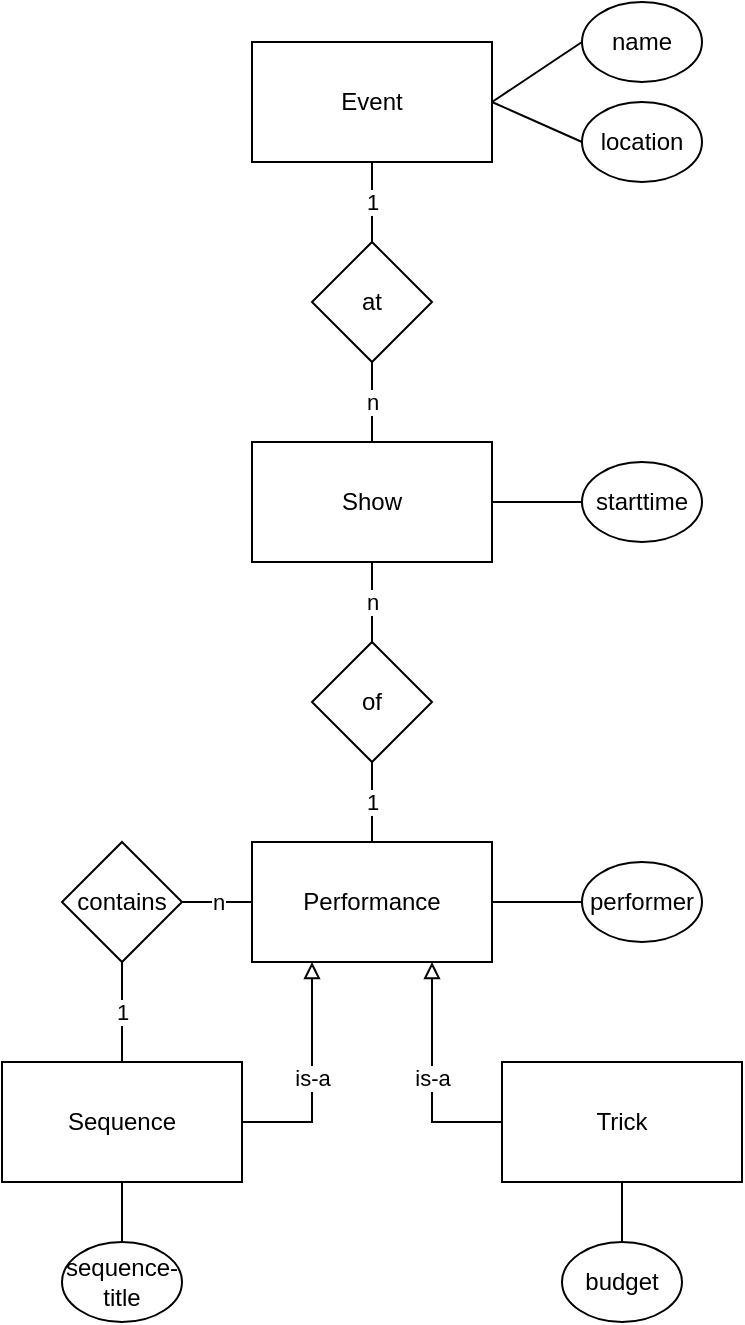 <mxfile version="18.0.2" type="device"><diagram id="R2lEEEUBdFMjLlhIrx00" name="Page-1"><mxGraphModel dx="946" dy="614" grid="1" gridSize="10" guides="1" tooltips="1" connect="1" arrows="1" fold="1" page="1" pageScale="1" pageWidth="850" pageHeight="1100" math="0" shadow="0" extFonts="Permanent Marker^https://fonts.googleapis.com/css?family=Permanent+Marker"><root><mxCell id="0"/><mxCell id="1" parent="0"/><mxCell id="LrZ6wzPJ0l4Ao6zBtygf-9" value="1" style="edgeStyle=orthogonalEdgeStyle;rounded=0;orthogonalLoop=1;jettySize=auto;html=1;endArrow=none;endFill=0;" edge="1" parent="1" source="LrZ6wzPJ0l4Ao6zBtygf-2" target="LrZ6wzPJ0l4Ao6zBtygf-5"><mxGeometry relative="1" as="geometry"/></mxCell><mxCell id="LrZ6wzPJ0l4Ao6zBtygf-2" value="Event" style="rounded=0;whiteSpace=wrap;html=1;" vertex="1" parent="1"><mxGeometry x="365" y="40" width="120" height="60" as="geometry"/></mxCell><mxCell id="LrZ6wzPJ0l4Ao6zBtygf-3" value="name" style="ellipse;whiteSpace=wrap;html=1;" vertex="1" parent="1"><mxGeometry x="530" y="20" width="60" height="40" as="geometry"/></mxCell><mxCell id="LrZ6wzPJ0l4Ao6zBtygf-4" value="location" style="ellipse;whiteSpace=wrap;html=1;" vertex="1" parent="1"><mxGeometry x="530" y="70" width="60" height="40" as="geometry"/></mxCell><mxCell id="LrZ6wzPJ0l4Ao6zBtygf-10" value="n" style="edgeStyle=orthogonalEdgeStyle;rounded=0;orthogonalLoop=1;jettySize=auto;html=1;endArrow=none;endFill=0;" edge="1" parent="1" source="LrZ6wzPJ0l4Ao6zBtygf-5" target="LrZ6wzPJ0l4Ao6zBtygf-6"><mxGeometry relative="1" as="geometry"/></mxCell><mxCell id="LrZ6wzPJ0l4Ao6zBtygf-5" value="at" style="rhombus;whiteSpace=wrap;html=1;" vertex="1" parent="1"><mxGeometry x="395" y="140" width="60" height="60" as="geometry"/></mxCell><mxCell id="LrZ6wzPJ0l4Ao6zBtygf-11" value="n" style="edgeStyle=orthogonalEdgeStyle;rounded=0;orthogonalLoop=1;jettySize=auto;html=1;endArrow=none;endFill=0;" edge="1" parent="1" source="LrZ6wzPJ0l4Ao6zBtygf-6" target="LrZ6wzPJ0l4Ao6zBtygf-7"><mxGeometry relative="1" as="geometry"/></mxCell><mxCell id="LrZ6wzPJ0l4Ao6zBtygf-6" value="Show" style="rounded=0;whiteSpace=wrap;html=1;" vertex="1" parent="1"><mxGeometry x="365" y="240" width="120" height="60" as="geometry"/></mxCell><mxCell id="LrZ6wzPJ0l4Ao6zBtygf-12" value="1" style="edgeStyle=orthogonalEdgeStyle;rounded=0;orthogonalLoop=1;jettySize=auto;html=1;endArrow=none;endFill=0;" edge="1" parent="1" source="LrZ6wzPJ0l4Ao6zBtygf-7" target="LrZ6wzPJ0l4Ao6zBtygf-8"><mxGeometry relative="1" as="geometry"/></mxCell><mxCell id="LrZ6wzPJ0l4Ao6zBtygf-7" value="of" style="rhombus;whiteSpace=wrap;html=1;" vertex="1" parent="1"><mxGeometry x="395" y="340" width="60" height="60" as="geometry"/></mxCell><mxCell id="LrZ6wzPJ0l4Ao6zBtygf-8" value="Performance" style="rounded=0;whiteSpace=wrap;html=1;" vertex="1" parent="1"><mxGeometry x="365" y="440" width="120" height="60" as="geometry"/></mxCell><mxCell id="LrZ6wzPJ0l4Ao6zBtygf-16" value="" style="edgeStyle=orthogonalEdgeStyle;rounded=0;orthogonalLoop=1;jettySize=auto;html=1;endArrow=none;endFill=0;" edge="1" parent="1" source="LrZ6wzPJ0l4Ao6zBtygf-13" target="LrZ6wzPJ0l4Ao6zBtygf-6"><mxGeometry relative="1" as="geometry"/></mxCell><mxCell id="LrZ6wzPJ0l4Ao6zBtygf-13" value="starttime" style="ellipse;whiteSpace=wrap;html=1;" vertex="1" parent="1"><mxGeometry x="530" y="250" width="60" height="40" as="geometry"/></mxCell><mxCell id="LrZ6wzPJ0l4Ao6zBtygf-14" value="" style="endArrow=none;html=1;rounded=0;entryX=1;entryY=0.5;entryDx=0;entryDy=0;exitX=0;exitY=0.5;exitDx=0;exitDy=0;" edge="1" parent="1" source="LrZ6wzPJ0l4Ao6zBtygf-3" target="LrZ6wzPJ0l4Ao6zBtygf-2"><mxGeometry width="50" height="50" relative="1" as="geometry"><mxPoint x="370" y="350" as="sourcePoint"/><mxPoint x="420" y="300" as="targetPoint"/></mxGeometry></mxCell><mxCell id="LrZ6wzPJ0l4Ao6zBtygf-15" value="" style="endArrow=none;html=1;rounded=0;entryX=1;entryY=0.5;entryDx=0;entryDy=0;exitX=0;exitY=0.5;exitDx=0;exitDy=0;" edge="1" parent="1" source="LrZ6wzPJ0l4Ao6zBtygf-4" target="LrZ6wzPJ0l4Ao6zBtygf-2"><mxGeometry width="50" height="50" relative="1" as="geometry"><mxPoint x="540" y="50" as="sourcePoint"/><mxPoint x="495" y="80" as="targetPoint"/></mxGeometry></mxCell><mxCell id="LrZ6wzPJ0l4Ao6zBtygf-19" value="" style="edgeStyle=orthogonalEdgeStyle;rounded=0;orthogonalLoop=1;jettySize=auto;html=1;endArrow=none;endFill=0;" edge="1" parent="1" source="LrZ6wzPJ0l4Ao6zBtygf-18" target="LrZ6wzPJ0l4Ao6zBtygf-8"><mxGeometry relative="1" as="geometry"/></mxCell><mxCell id="LrZ6wzPJ0l4Ao6zBtygf-18" value="performer" style="ellipse;whiteSpace=wrap;html=1;" vertex="1" parent="1"><mxGeometry x="530" y="450" width="60" height="40" as="geometry"/></mxCell><mxCell id="LrZ6wzPJ0l4Ao6zBtygf-26" value="is-a" style="edgeStyle=orthogonalEdgeStyle;rounded=0;orthogonalLoop=1;jettySize=auto;html=1;exitX=0;exitY=0.5;exitDx=0;exitDy=0;entryX=0.75;entryY=1;entryDx=0;entryDy=0;endArrow=block;endFill=0;startArrow=none;startFill=0;" edge="1" parent="1" source="LrZ6wzPJ0l4Ao6zBtygf-20" target="LrZ6wzPJ0l4Ao6zBtygf-8"><mxGeometry relative="1" as="geometry"/></mxCell><mxCell id="LrZ6wzPJ0l4Ao6zBtygf-20" value="Trick" style="rounded=0;whiteSpace=wrap;html=1;" vertex="1" parent="1"><mxGeometry x="490" y="550" width="120" height="60" as="geometry"/></mxCell><mxCell id="LrZ6wzPJ0l4Ao6zBtygf-25" value="is-a" style="edgeStyle=orthogonalEdgeStyle;rounded=0;orthogonalLoop=1;jettySize=auto;html=1;exitX=1;exitY=0.5;exitDx=0;exitDy=0;entryX=0.25;entryY=1;entryDx=0;entryDy=0;endArrow=block;endFill=0;" edge="1" parent="1" source="LrZ6wzPJ0l4Ao6zBtygf-21" target="LrZ6wzPJ0l4Ao6zBtygf-8"><mxGeometry relative="1" as="geometry"/></mxCell><mxCell id="LrZ6wzPJ0l4Ao6zBtygf-21" value="Sequence" style="rounded=0;whiteSpace=wrap;html=1;" vertex="1" parent="1"><mxGeometry x="240" y="550" width="120" height="60" as="geometry"/></mxCell><mxCell id="LrZ6wzPJ0l4Ao6zBtygf-23" value="n" style="edgeStyle=orthogonalEdgeStyle;rounded=0;orthogonalLoop=1;jettySize=auto;html=1;endArrow=none;endFill=0;" edge="1" parent="1" source="LrZ6wzPJ0l4Ao6zBtygf-22" target="LrZ6wzPJ0l4Ao6zBtygf-8"><mxGeometry relative="1" as="geometry"/></mxCell><mxCell id="LrZ6wzPJ0l4Ao6zBtygf-24" value="1" style="edgeStyle=orthogonalEdgeStyle;rounded=0;orthogonalLoop=1;jettySize=auto;html=1;endArrow=none;endFill=0;" edge="1" parent="1" source="LrZ6wzPJ0l4Ao6zBtygf-22" target="LrZ6wzPJ0l4Ao6zBtygf-21"><mxGeometry relative="1" as="geometry"/></mxCell><mxCell id="LrZ6wzPJ0l4Ao6zBtygf-22" value="contains" style="rhombus;whiteSpace=wrap;html=1;" vertex="1" parent="1"><mxGeometry x="270" y="440" width="60" height="60" as="geometry"/></mxCell><mxCell id="LrZ6wzPJ0l4Ao6zBtygf-28" value="" style="edgeStyle=orthogonalEdgeStyle;rounded=0;orthogonalLoop=1;jettySize=auto;html=1;startArrow=none;startFill=0;endArrow=none;endFill=0;" edge="1" parent="1" source="LrZ6wzPJ0l4Ao6zBtygf-27" target="LrZ6wzPJ0l4Ao6zBtygf-20"><mxGeometry relative="1" as="geometry"/></mxCell><mxCell id="LrZ6wzPJ0l4Ao6zBtygf-27" value="budget" style="ellipse;whiteSpace=wrap;html=1;" vertex="1" parent="1"><mxGeometry x="520" y="640" width="60" height="40" as="geometry"/></mxCell><mxCell id="LrZ6wzPJ0l4Ao6zBtygf-30" value="" style="edgeStyle=orthogonalEdgeStyle;rounded=0;orthogonalLoop=1;jettySize=auto;html=1;startArrow=none;startFill=0;endArrow=none;endFill=0;" edge="1" parent="1" source="LrZ6wzPJ0l4Ao6zBtygf-29" target="LrZ6wzPJ0l4Ao6zBtygf-21"><mxGeometry relative="1" as="geometry"/></mxCell><mxCell id="LrZ6wzPJ0l4Ao6zBtygf-29" value="sequence-title" style="ellipse;whiteSpace=wrap;html=1;" vertex="1" parent="1"><mxGeometry x="270" y="640" width="60" height="40" as="geometry"/></mxCell></root></mxGraphModel></diagram></mxfile>
